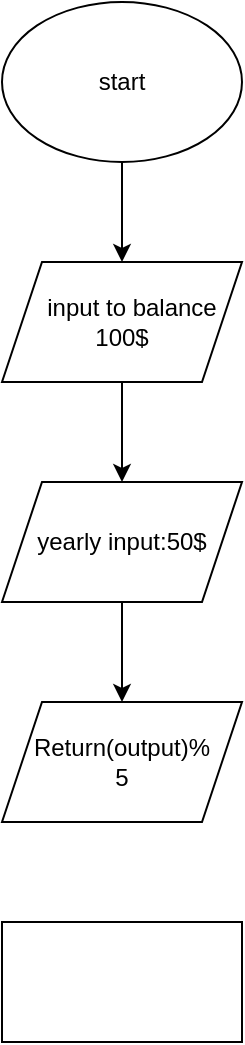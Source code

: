 <mxfile version="13.7.5" type="github">
  <diagram id="tUtBSlk2cbqkv2rg2w_L" name="Page-1">
    <mxGraphModel dx="1038" dy="580" grid="1" gridSize="10" guides="1" tooltips="1" connect="1" arrows="1" fold="1" page="1" pageScale="1" pageWidth="850" pageHeight="1100" math="0" shadow="0">
      <root>
        <mxCell id="0" />
        <mxCell id="1" parent="0" />
        <mxCell id="CAygO2I7ovJVLeqg34k3-24" style="edgeStyle=orthogonalEdgeStyle;rounded=0;orthogonalLoop=1;jettySize=auto;html=1;entryX=0.5;entryY=0;entryDx=0;entryDy=0;" edge="1" parent="1" source="CAygO2I7ovJVLeqg34k3-1" target="CAygO2I7ovJVLeqg34k3-20">
          <mxGeometry relative="1" as="geometry" />
        </mxCell>
        <mxCell id="CAygO2I7ovJVLeqg34k3-1" value="start" style="ellipse;whiteSpace=wrap;html=1;" vertex="1" parent="1">
          <mxGeometry x="160" y="170" width="120" height="80" as="geometry" />
        </mxCell>
        <mxCell id="CAygO2I7ovJVLeqg34k3-17" style="edgeStyle=orthogonalEdgeStyle;rounded=0;orthogonalLoop=1;jettySize=auto;html=1;exitX=0.5;exitY=1;exitDx=0;exitDy=0;" edge="1" parent="1">
          <mxGeometry relative="1" as="geometry">
            <mxPoint x="220" y="360" as="sourcePoint" />
            <mxPoint x="220" y="410" as="targetPoint" />
          </mxGeometry>
        </mxCell>
        <mxCell id="CAygO2I7ovJVLeqg34k3-23" style="edgeStyle=orthogonalEdgeStyle;rounded=0;orthogonalLoop=1;jettySize=auto;html=1;exitX=0.5;exitY=1;exitDx=0;exitDy=0;entryX=0.5;entryY=0;entryDx=0;entryDy=0;" edge="1" parent="1" source="CAygO2I7ovJVLeqg34k3-19" target="CAygO2I7ovJVLeqg34k3-22">
          <mxGeometry relative="1" as="geometry" />
        </mxCell>
        <mxCell id="CAygO2I7ovJVLeqg34k3-19" value="yearly input:50$" style="shape=parallelogram;perimeter=parallelogramPerimeter;whiteSpace=wrap;html=1;fixedSize=1;" vertex="1" parent="1">
          <mxGeometry x="160" y="410" width="120" height="60" as="geometry" />
        </mxCell>
        <mxCell id="CAygO2I7ovJVLeqg34k3-20" value="&amp;nbsp; &amp;nbsp;input to balance &lt;br&gt;100$" style="shape=parallelogram;perimeter=parallelogramPerimeter;whiteSpace=wrap;html=1;fixedSize=1;" vertex="1" parent="1">
          <mxGeometry x="160" y="300" width="120" height="60" as="geometry" />
        </mxCell>
        <mxCell id="CAygO2I7ovJVLeqg34k3-22" value="Return(output)%&lt;br&gt;5" style="shape=parallelogram;perimeter=parallelogramPerimeter;whiteSpace=wrap;html=1;fixedSize=1;" vertex="1" parent="1">
          <mxGeometry x="160" y="520" width="120" height="60" as="geometry" />
        </mxCell>
        <mxCell id="CAygO2I7ovJVLeqg34k3-25" value="" style="rounded=0;whiteSpace=wrap;html=1;" vertex="1" parent="1">
          <mxGeometry x="160" y="630" width="120" height="60" as="geometry" />
        </mxCell>
      </root>
    </mxGraphModel>
  </diagram>
</mxfile>
